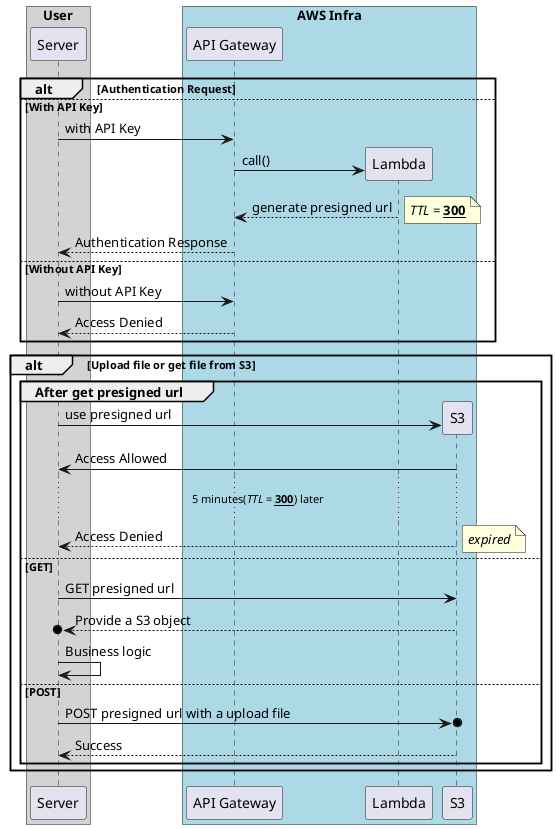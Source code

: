 
                              ┌──────┐              ┌───────────┐
                              │Server│              │API Gateway│
                              └──┬───┘              └─────┬─────┘
                                 │                        │
                    ╔══════╤═════╪════════════════════════╪═════════════════════════════════════════════════════════════╗
                    ║ ALT  │  Authentication Request      │                                                             ║
                    ╠════════════╪════════════════════════╪═════════════════════════════════════════════════════════════╣
                    ║ [With API Key]                      │                                                             ║
                    ║            │      with API Key      │                                                             ║
                    ║            │ ───────────────────────>                                                             ║
                    ║            │                        │                                                             ║
                    ║            │                        │       call()       ┌──────┐                                 ║
                    ║            │                        │ ──────────────────>│Lambda│                                 ║
                    ║            │                        │                    └──┬───┘                                 ║
                    ║            │                        │ generate presigned url   ╔═══════════════════════╗          ║
                    ║            │                        │ <─ ─ ─ ─ ─ ─ ─ ─ ─ ─ ─   ║//TTL// = **__300__** ░║          ║
                    ║            │                        │                       │  ╚═══════════════════════╝          ║
                    ║            │ Authentication Response│                       │                                     ║
                    ║            │ <─ ─ ─ ─ ─ ─ ─ ─ ─ ─ ─ ─                       │                                     ║
                    ╠════════════╪════════════════════════╪═══════════════════════╪═════════════════════════════════════╣
                    ║ [Without API Key]                   │                       │                                     ║
                    ║            │     without API Key    │                       │                                     ║
                    ║            │ ───────────────────────>                       │                                     ║
                    ║            │                        │                       │                                     ║
                    ║            │      Access Denied     │                       │                                     ║
                    ║            │ <─ ─ ─ ─ ─ ─ ─ ─ ─ ─ ─ ─                       │                                     ║
                    ╚════════════╪════════════════════════╪═══════════════════════╪═════════════════════════════════════╝
                                 │                        │                       │
                                 │                        │                       │
          ╔══════╤═══════════════╪════════════════════════╪═══════════════════════╪═════════════════════════════════════════════════════╗
          ║ ALT  │  Upload file or get file from S3       │                       │                                                     ║
          ╟──────┘               │                        │                       │                                                     ║
          ║                      │                        │                       │                                                     ║
          ║         ╔════════════╪═════════════╤══════════╪═══════════════════════╪═══════════════════════════════════════════╗         ║
          ║         ║ AFTER GET PRESIGNED URL  │          │                       │                                           ║         ║
          ║         ╟──────────────────────────┘         use presigned url        │              ┌──┐                         ║         ║
          ║         ║            │ ─────────────────────────────────────────────────────────────>│S3│                         ║         ║
          ║         ║            │                        │                       │              └┬─┘                         ║         ║
          ║         ║            │                        │Access Allowed         │                                           ║         ║
          ║         ║            │ <───────────────────────────────────────────────────────────────                           ║         ║
          ║         ║            │                        │                       │               │                           ║         ║
          ║         ║            │                        │                       │               │                           ║         ║
          ║         ║            │                   ╔════╧═══════════════════════╧══════════╗    │                           ║         ║
═════════════════════════════════╪═══════════════════╣ 5 minutes(//TTL// = **__300__**) later╠════╪════════════════════════════════════════════════
          ║         ║            │                   ╚════╤═══════════════════════╤══════════╝    │                           ║         ║
          ║         ║            │                        │                       │               │                           ║         ║
          ║         ║            │                        │ Access Denied         │               │  ╔═════════════╗          ║         ║
          ║         ║            │ <─ ─ ─ ─ ─ ─ ─ ─ ─ ─ ─ ─ ─ ─ ─ ─ ─ ─ ─ ─ ─ ─ ─ ─ ─ ─ ─ ─ ─ ─ ─ ─  ║//expired// ░║          ║         ║
          ║         ╠════════════╪════════════════════════╪═══════════════════════╪═══════════════╪═══════════════════════════╣         ║
          ║         ║ [GET]      │                        │                       │               │                           ║         ║
          ║         ║            │                        GET presigned url       │               │                           ║         ║
          ║         ║            │ ───────────────────────────────────────────────────────────────>                           ║         ║
          ║         ║            │                        │                       │               │                           ║         ║
          ║         ║            │                       Provide a S3 object      │               │                           ║         ║
          ║         ║            │ <─ ─ ─ ─ ─ ─ ─ ─ ─ ─ ─ ─ ─ ─ ─ ─ ─ ─ ─ ─ ─ ─ ─ ─ ─ ─ ─ ─ ─ ─ ─ ─                           ║         ║
          ║         ║            │                        │                       │               │                           ║         ║
          ║         ║            │────┐                   │                       │               │                           ║         ║
          ║         ║            │    │ Business logic    │                       │               │                           ║         ║
          ║         ║            │<───┘                   │                       │               │                           ║         ║
          ║         ╠════════════╪════════════════════════╪═══════════════════════╪═══════════════╪═══════════════════════════╣         ║
          ║         ║ [POST]     │                        │                       │               │                           ║         ║
          ║         ║            │              POST presigned url with a upload file             │                           ║         ║
          ║         ║            │ ───────────────────────────────────────────────────────────────>                           ║         ║
          ║         ║            │                        │                       │               │                           ║         ║
          ║         ║            │                        │    Success            │               │                           ║         ║
          ║         ║            │ <─ ─ ─ ─ ─ ─ ─ ─ ─ ─ ─ ─ ─ ─ ─ ─ ─ ─ ─ ─ ─ ─ ─ ─ ─ ─ ─ ─ ─ ─ ─ ─                           ║         ║
          ║         ╚════════════╪════════════════════════╪═══════════════════════╪═══════════════╪═══════════════════════════╝         ║
          ╚══════════════════════╪════════════════════════╪═════════════════════════════════════════════════════════════════════════════╝
                              ┌──┴───┐              ┌─────┴─────┐              ┌──┴───┐          ┌┴─┐
                              │Server│              │API Gateway│              │Lambda│          │S3│
                              └──────┘              └───────────┘              └──────┘          └──┘

@startuml
box "User" #LightGray
	participant Server
end box
box "AWS Infra" #LightBlue
	participant "API Gateway"
	participant Lambda
	participant S3
end box


alt Authentication Request
else With API Key
	Server -> "API Gateway": with API Key
	create Lambda
	"API Gateway"-> Lambda : call()
	Lambda --> "API Gateway": generate presigned url
	note right
	  //TTL// = **__300__**
	end note
	"API Gateway" --> Server : Authentication Response
else Without API Key
	Server -> "API Gateway": without API Key
	"API Gateway" --> Server: Access Denied
end


alt Upload file or get file from S3
	group After get presigned url
	create S3
	Server -> S3 : use presigned url
	S3 -> Server : Access Allowed
	...5 minutes(//TTL// = **__300__**) later...
	S3 --> Server : Access Denied
	note right
	  //expired//
	end note
	else GET
		Server -> S3 : GET presigned url
		S3 -->o Server : Provide a S3 object
		Server -> Server : Business logic
	else POST
		Server ->o S3 : POST presigned url with a upload file
		S3 --> Server : Success
	end
end
@enduml
